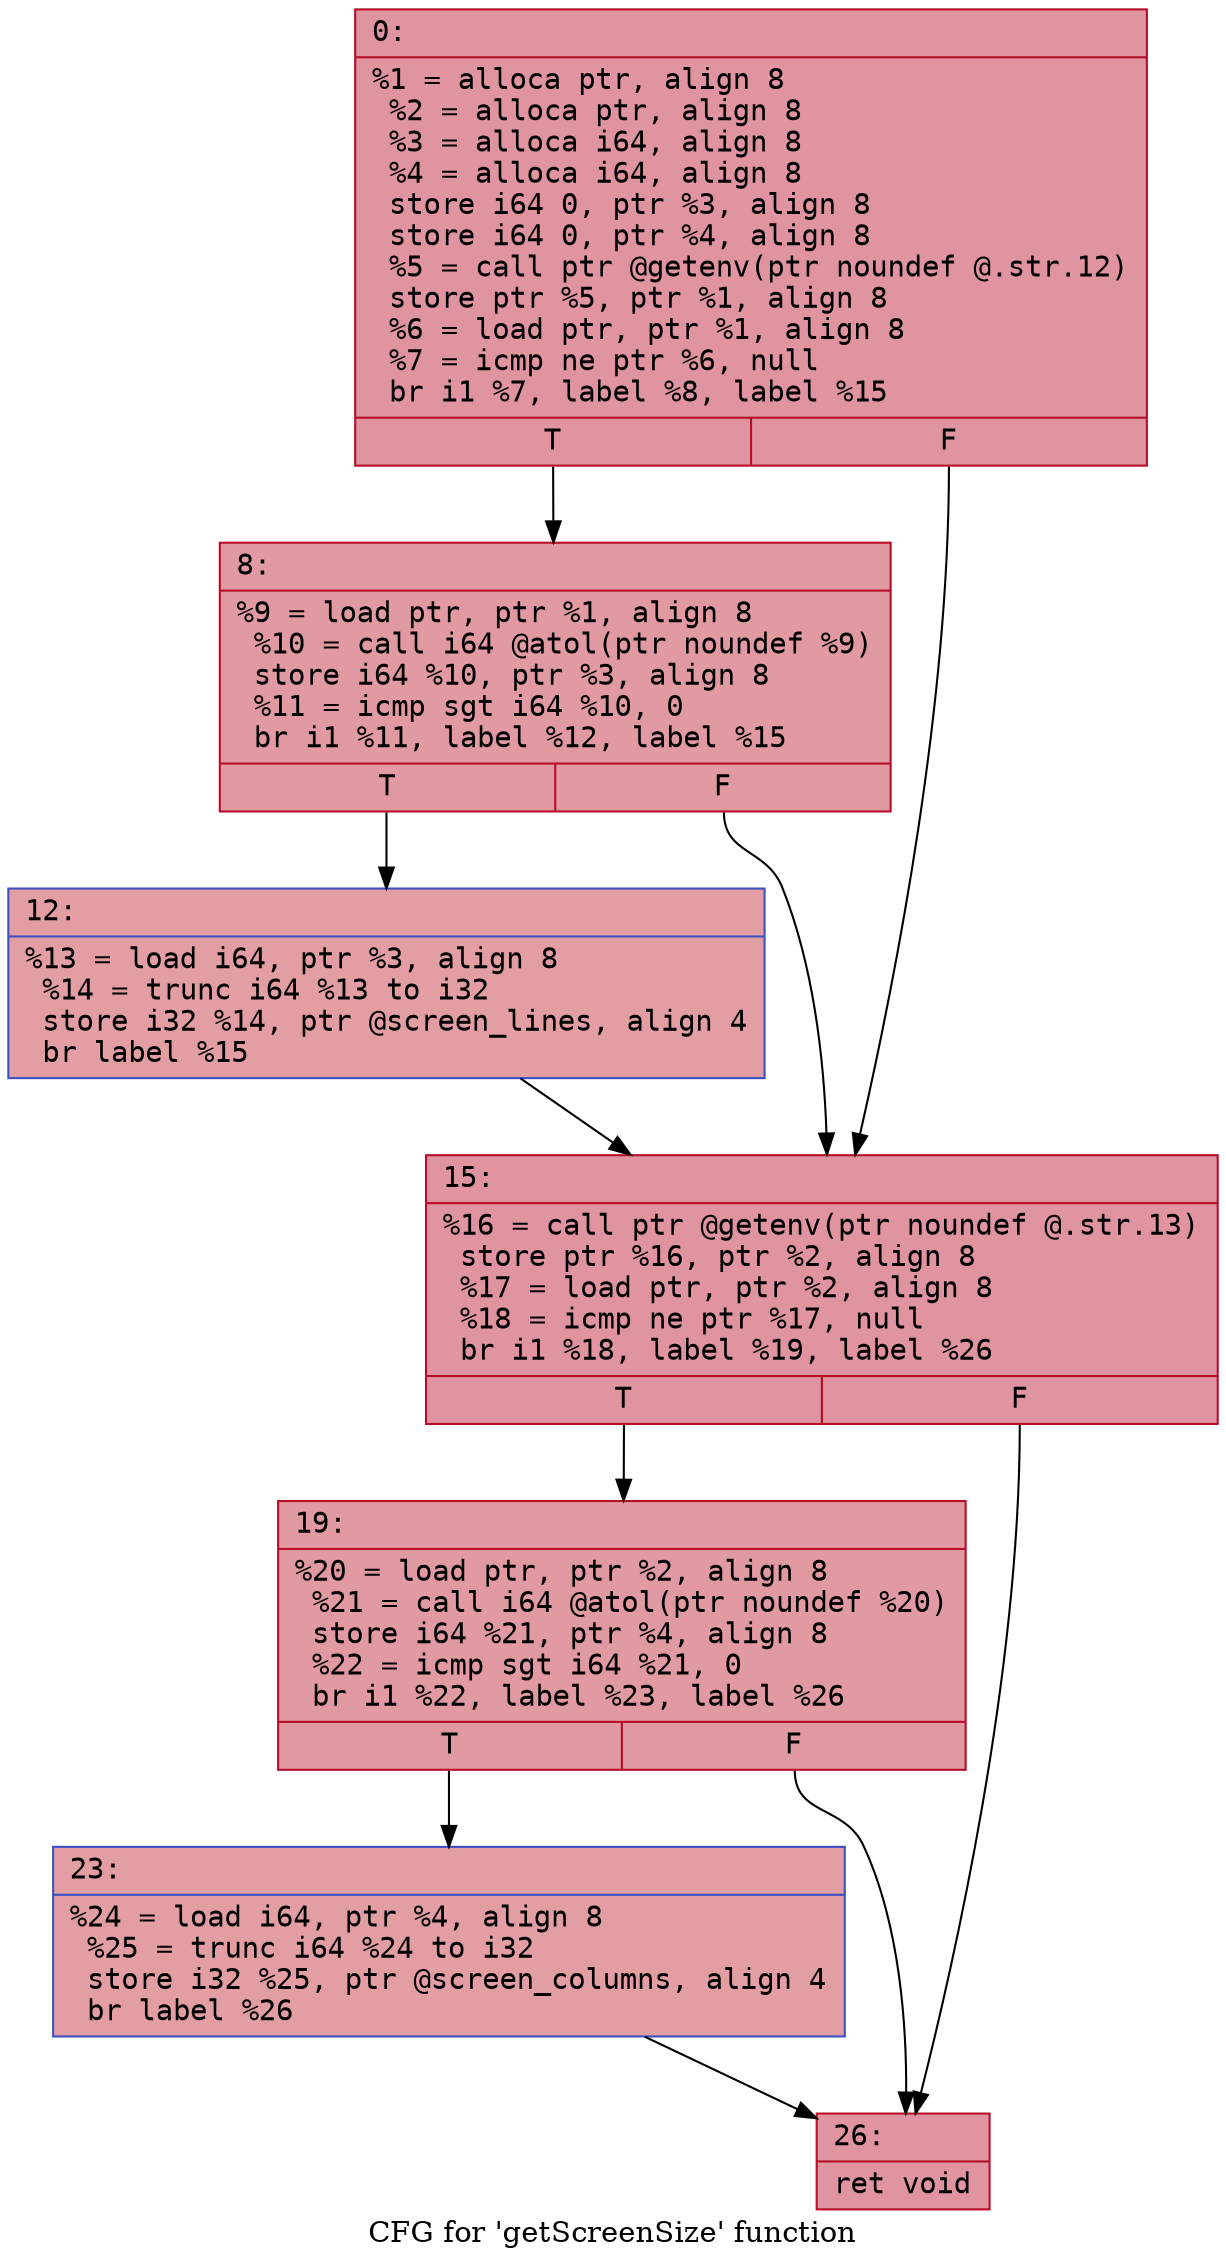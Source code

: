 digraph "CFG for 'getScreenSize' function" {
	label="CFG for 'getScreenSize' function";

	Node0x6000038eb8e0 [shape=record,color="#b70d28ff", style=filled, fillcolor="#b70d2870" fontname="Courier",label="{0:\l|  %1 = alloca ptr, align 8\l  %2 = alloca ptr, align 8\l  %3 = alloca i64, align 8\l  %4 = alloca i64, align 8\l  store i64 0, ptr %3, align 8\l  store i64 0, ptr %4, align 8\l  %5 = call ptr @getenv(ptr noundef @.str.12)\l  store ptr %5, ptr %1, align 8\l  %6 = load ptr, ptr %1, align 8\l  %7 = icmp ne ptr %6, null\l  br i1 %7, label %8, label %15\l|{<s0>T|<s1>F}}"];
	Node0x6000038eb8e0:s0 -> Node0x6000038eb9d0[tooltip="0 -> 8\nProbability 62.50%" ];
	Node0x6000038eb8e0:s1 -> Node0x6000038eba70[tooltip="0 -> 15\nProbability 37.50%" ];
	Node0x6000038eb9d0 [shape=record,color="#b70d28ff", style=filled, fillcolor="#bb1b2c70" fontname="Courier",label="{8:\l|  %9 = load ptr, ptr %1, align 8\l  %10 = call i64 @atol(ptr noundef %9)\l  store i64 %10, ptr %3, align 8\l  %11 = icmp sgt i64 %10, 0\l  br i1 %11, label %12, label %15\l|{<s0>T|<s1>F}}"];
	Node0x6000038eb9d0:s0 -> Node0x6000038eba20[tooltip="8 -> 12\nProbability 62.50%" ];
	Node0x6000038eb9d0:s1 -> Node0x6000038eba70[tooltip="8 -> 15\nProbability 37.50%" ];
	Node0x6000038eba20 [shape=record,color="#3d50c3ff", style=filled, fillcolor="#be242e70" fontname="Courier",label="{12:\l|  %13 = load i64, ptr %3, align 8\l  %14 = trunc i64 %13 to i32\l  store i32 %14, ptr @screen_lines, align 4\l  br label %15\l}"];
	Node0x6000038eba20 -> Node0x6000038eba70[tooltip="12 -> 15\nProbability 100.00%" ];
	Node0x6000038eba70 [shape=record,color="#b70d28ff", style=filled, fillcolor="#b70d2870" fontname="Courier",label="{15:\l|  %16 = call ptr @getenv(ptr noundef @.str.13)\l  store ptr %16, ptr %2, align 8\l  %17 = load ptr, ptr %2, align 8\l  %18 = icmp ne ptr %17, null\l  br i1 %18, label %19, label %26\l|{<s0>T|<s1>F}}"];
	Node0x6000038eba70:s0 -> Node0x6000038ebac0[tooltip="15 -> 19\nProbability 62.50%" ];
	Node0x6000038eba70:s1 -> Node0x6000038ebb60[tooltip="15 -> 26\nProbability 37.50%" ];
	Node0x6000038ebac0 [shape=record,color="#b70d28ff", style=filled, fillcolor="#bb1b2c70" fontname="Courier",label="{19:\l|  %20 = load ptr, ptr %2, align 8\l  %21 = call i64 @atol(ptr noundef %20)\l  store i64 %21, ptr %4, align 8\l  %22 = icmp sgt i64 %21, 0\l  br i1 %22, label %23, label %26\l|{<s0>T|<s1>F}}"];
	Node0x6000038ebac0:s0 -> Node0x6000038ebb10[tooltip="19 -> 23\nProbability 62.50%" ];
	Node0x6000038ebac0:s1 -> Node0x6000038ebb60[tooltip="19 -> 26\nProbability 37.50%" ];
	Node0x6000038ebb10 [shape=record,color="#3d50c3ff", style=filled, fillcolor="#be242e70" fontname="Courier",label="{23:\l|  %24 = load i64, ptr %4, align 8\l  %25 = trunc i64 %24 to i32\l  store i32 %25, ptr @screen_columns, align 4\l  br label %26\l}"];
	Node0x6000038ebb10 -> Node0x6000038ebb60[tooltip="23 -> 26\nProbability 100.00%" ];
	Node0x6000038ebb60 [shape=record,color="#b70d28ff", style=filled, fillcolor="#b70d2870" fontname="Courier",label="{26:\l|  ret void\l}"];
}

